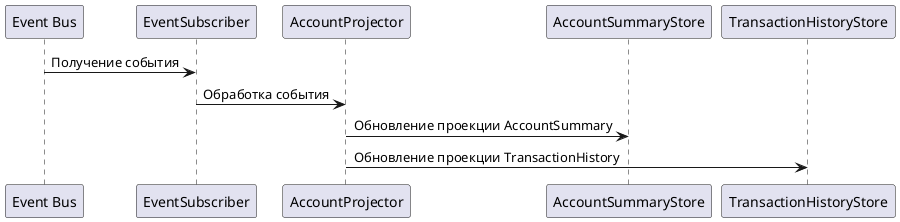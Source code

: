 @startuml
participant EventBus as "Event Bus"
participant EventSubscriber as "EventSubscriber"
participant AccountProjector as "AccountProjector"
participant AccountSummaryStore as "AccountSummaryStore"
participant TransactionHistoryStore as "TransactionHistoryStore"


EventBus -> EventSubscriber: Получение события
EventSubscriber -> AccountProjector: Обработка события
AccountProjector -> AccountSummaryStore: Обновление проекции AccountSummary
AccountProjector -> TransactionHistoryStore: Обновление проекции TransactionHistory
@enduml
